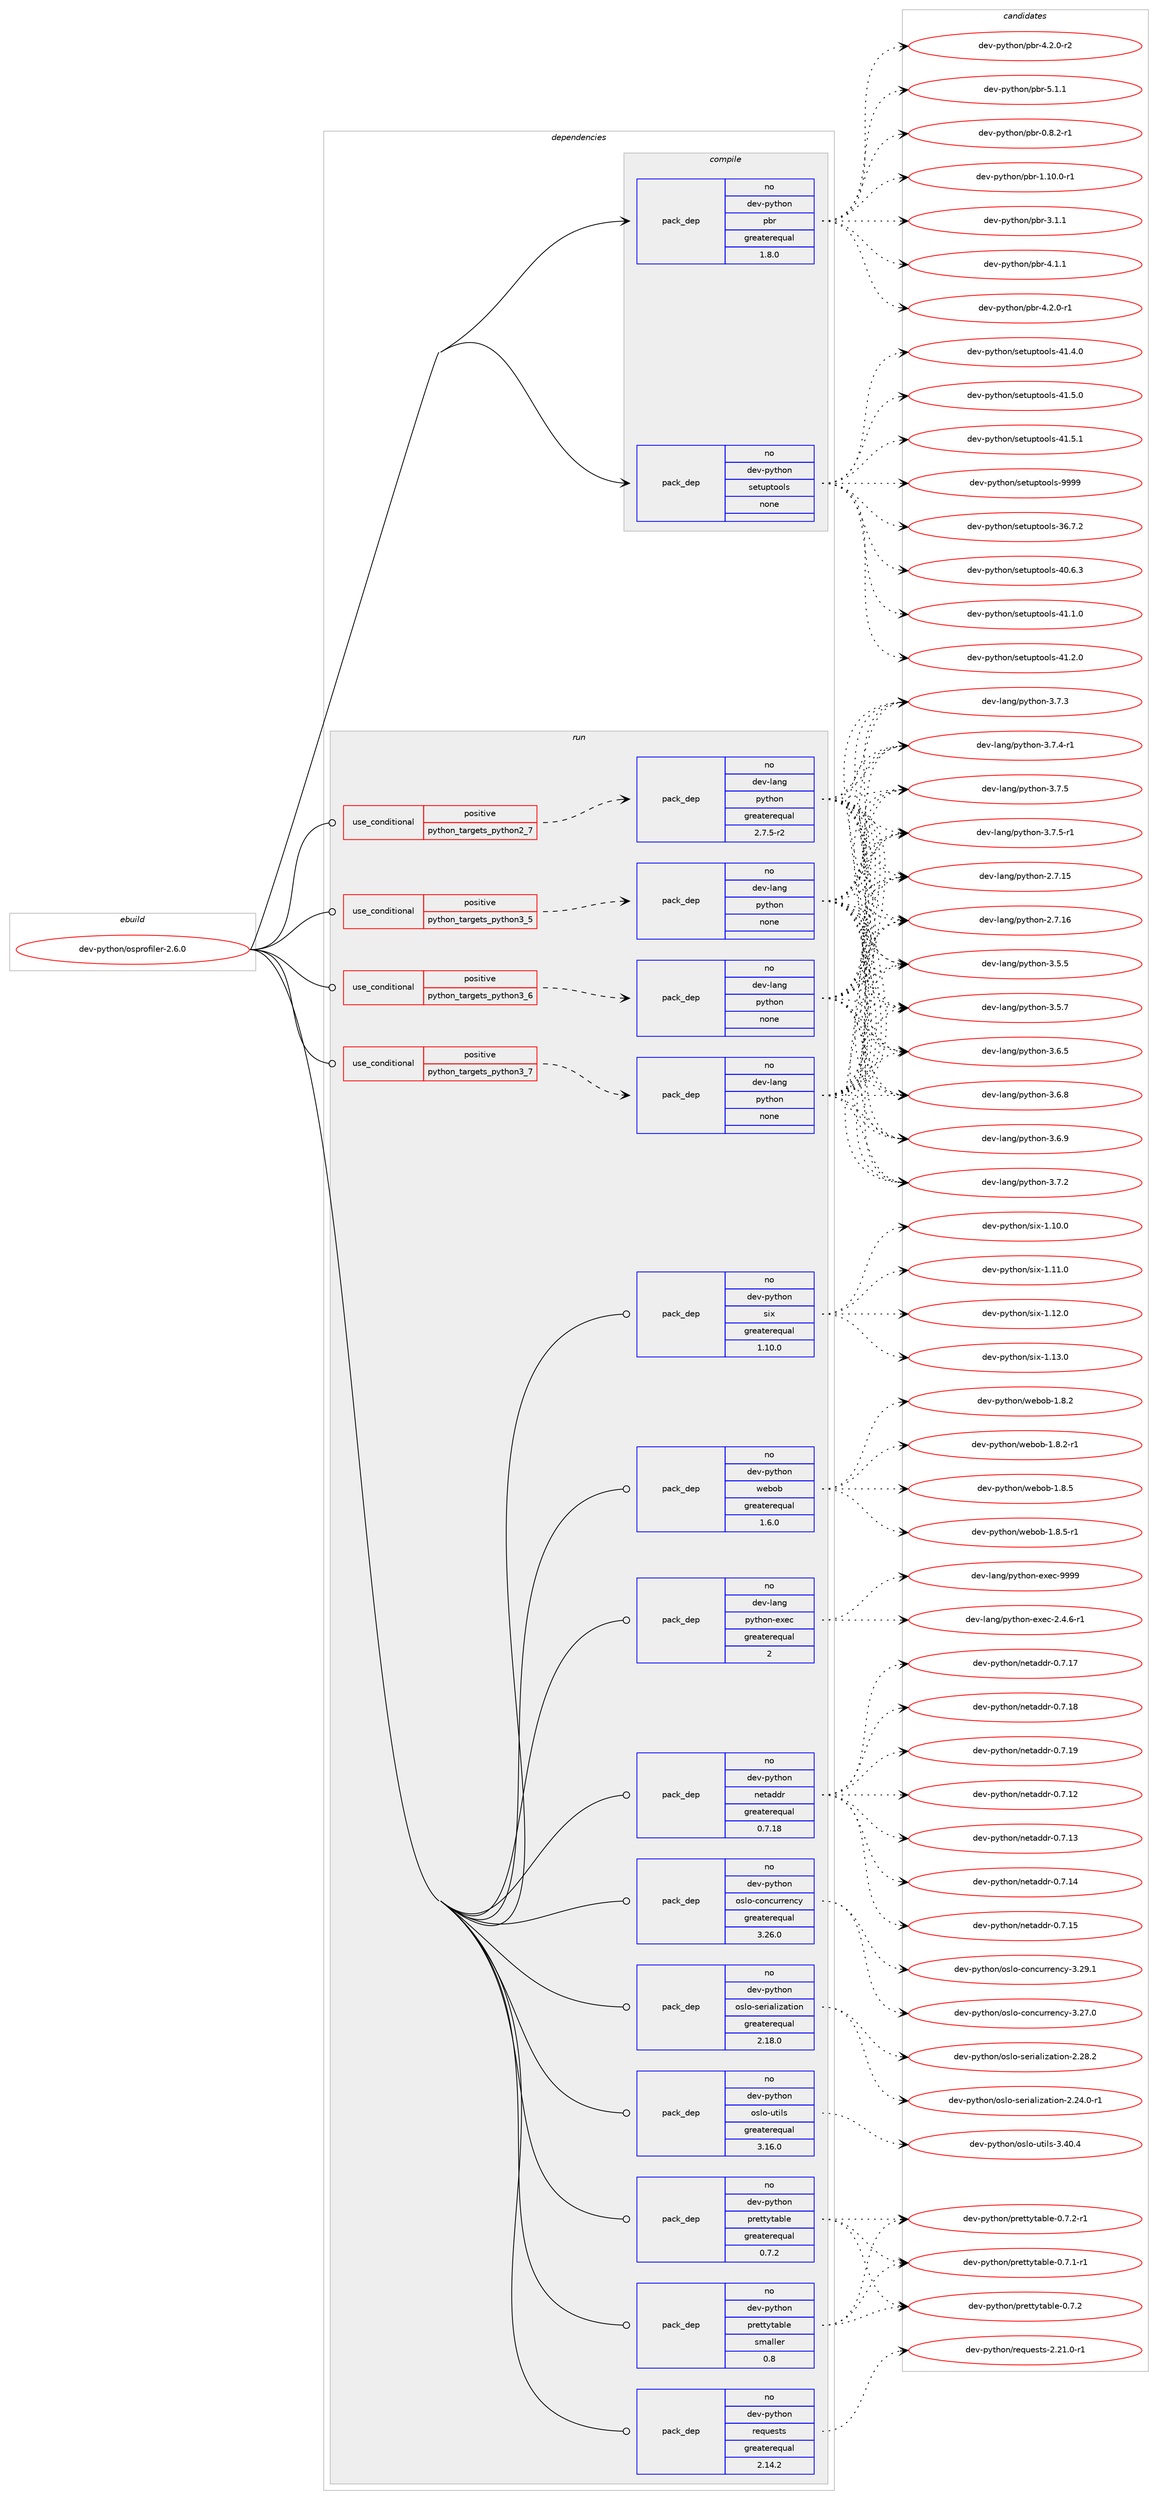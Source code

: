 digraph prolog {

# *************
# Graph options
# *************

newrank=true;
concentrate=true;
compound=true;
graph [rankdir=LR,fontname=Helvetica,fontsize=10,ranksep=1.5];#, ranksep=2.5, nodesep=0.2];
edge  [arrowhead=vee];
node  [fontname=Helvetica,fontsize=10];

# **********
# The ebuild
# **********

subgraph cluster_leftcol {
color=gray;
rank=same;
label=<<i>ebuild</i>>;
id [label="dev-python/osprofiler-2.6.0", color=red, width=4, href="../dev-python/osprofiler-2.6.0.svg"];
}

# ****************
# The dependencies
# ****************

subgraph cluster_midcol {
color=gray;
label=<<i>dependencies</i>>;
subgraph cluster_compile {
fillcolor="#eeeeee";
style=filled;
label=<<i>compile</i>>;
subgraph pack464197 {
dependency619934 [label=<<TABLE BORDER="0" CELLBORDER="1" CELLSPACING="0" CELLPADDING="4" WIDTH="220"><TR><TD ROWSPAN="6" CELLPADDING="30">pack_dep</TD></TR><TR><TD WIDTH="110">no</TD></TR><TR><TD>dev-python</TD></TR><TR><TD>pbr</TD></TR><TR><TD>greaterequal</TD></TR><TR><TD>1.8.0</TD></TR></TABLE>>, shape=none, color=blue];
}
id:e -> dependency619934:w [weight=20,style="solid",arrowhead="vee"];
subgraph pack464198 {
dependency619935 [label=<<TABLE BORDER="0" CELLBORDER="1" CELLSPACING="0" CELLPADDING="4" WIDTH="220"><TR><TD ROWSPAN="6" CELLPADDING="30">pack_dep</TD></TR><TR><TD WIDTH="110">no</TD></TR><TR><TD>dev-python</TD></TR><TR><TD>setuptools</TD></TR><TR><TD>none</TD></TR><TR><TD></TD></TR></TABLE>>, shape=none, color=blue];
}
id:e -> dependency619935:w [weight=20,style="solid",arrowhead="vee"];
}
subgraph cluster_compileandrun {
fillcolor="#eeeeee";
style=filled;
label=<<i>compile and run</i>>;
}
subgraph cluster_run {
fillcolor="#eeeeee";
style=filled;
label=<<i>run</i>>;
subgraph cond143927 {
dependency619936 [label=<<TABLE BORDER="0" CELLBORDER="1" CELLSPACING="0" CELLPADDING="4"><TR><TD ROWSPAN="3" CELLPADDING="10">use_conditional</TD></TR><TR><TD>positive</TD></TR><TR><TD>python_targets_python2_7</TD></TR></TABLE>>, shape=none, color=red];
subgraph pack464199 {
dependency619937 [label=<<TABLE BORDER="0" CELLBORDER="1" CELLSPACING="0" CELLPADDING="4" WIDTH="220"><TR><TD ROWSPAN="6" CELLPADDING="30">pack_dep</TD></TR><TR><TD WIDTH="110">no</TD></TR><TR><TD>dev-lang</TD></TR><TR><TD>python</TD></TR><TR><TD>greaterequal</TD></TR><TR><TD>2.7.5-r2</TD></TR></TABLE>>, shape=none, color=blue];
}
dependency619936:e -> dependency619937:w [weight=20,style="dashed",arrowhead="vee"];
}
id:e -> dependency619936:w [weight=20,style="solid",arrowhead="odot"];
subgraph cond143928 {
dependency619938 [label=<<TABLE BORDER="0" CELLBORDER="1" CELLSPACING="0" CELLPADDING="4"><TR><TD ROWSPAN="3" CELLPADDING="10">use_conditional</TD></TR><TR><TD>positive</TD></TR><TR><TD>python_targets_python3_5</TD></TR></TABLE>>, shape=none, color=red];
subgraph pack464200 {
dependency619939 [label=<<TABLE BORDER="0" CELLBORDER="1" CELLSPACING="0" CELLPADDING="4" WIDTH="220"><TR><TD ROWSPAN="6" CELLPADDING="30">pack_dep</TD></TR><TR><TD WIDTH="110">no</TD></TR><TR><TD>dev-lang</TD></TR><TR><TD>python</TD></TR><TR><TD>none</TD></TR><TR><TD></TD></TR></TABLE>>, shape=none, color=blue];
}
dependency619938:e -> dependency619939:w [weight=20,style="dashed",arrowhead="vee"];
}
id:e -> dependency619938:w [weight=20,style="solid",arrowhead="odot"];
subgraph cond143929 {
dependency619940 [label=<<TABLE BORDER="0" CELLBORDER="1" CELLSPACING="0" CELLPADDING="4"><TR><TD ROWSPAN="3" CELLPADDING="10">use_conditional</TD></TR><TR><TD>positive</TD></TR><TR><TD>python_targets_python3_6</TD></TR></TABLE>>, shape=none, color=red];
subgraph pack464201 {
dependency619941 [label=<<TABLE BORDER="0" CELLBORDER="1" CELLSPACING="0" CELLPADDING="4" WIDTH="220"><TR><TD ROWSPAN="6" CELLPADDING="30">pack_dep</TD></TR><TR><TD WIDTH="110">no</TD></TR><TR><TD>dev-lang</TD></TR><TR><TD>python</TD></TR><TR><TD>none</TD></TR><TR><TD></TD></TR></TABLE>>, shape=none, color=blue];
}
dependency619940:e -> dependency619941:w [weight=20,style="dashed",arrowhead="vee"];
}
id:e -> dependency619940:w [weight=20,style="solid",arrowhead="odot"];
subgraph cond143930 {
dependency619942 [label=<<TABLE BORDER="0" CELLBORDER="1" CELLSPACING="0" CELLPADDING="4"><TR><TD ROWSPAN="3" CELLPADDING="10">use_conditional</TD></TR><TR><TD>positive</TD></TR><TR><TD>python_targets_python3_7</TD></TR></TABLE>>, shape=none, color=red];
subgraph pack464202 {
dependency619943 [label=<<TABLE BORDER="0" CELLBORDER="1" CELLSPACING="0" CELLPADDING="4" WIDTH="220"><TR><TD ROWSPAN="6" CELLPADDING="30">pack_dep</TD></TR><TR><TD WIDTH="110">no</TD></TR><TR><TD>dev-lang</TD></TR><TR><TD>python</TD></TR><TR><TD>none</TD></TR><TR><TD></TD></TR></TABLE>>, shape=none, color=blue];
}
dependency619942:e -> dependency619943:w [weight=20,style="dashed",arrowhead="vee"];
}
id:e -> dependency619942:w [weight=20,style="solid",arrowhead="odot"];
subgraph pack464203 {
dependency619944 [label=<<TABLE BORDER="0" CELLBORDER="1" CELLSPACING="0" CELLPADDING="4" WIDTH="220"><TR><TD ROWSPAN="6" CELLPADDING="30">pack_dep</TD></TR><TR><TD WIDTH="110">no</TD></TR><TR><TD>dev-lang</TD></TR><TR><TD>python-exec</TD></TR><TR><TD>greaterequal</TD></TR><TR><TD>2</TD></TR></TABLE>>, shape=none, color=blue];
}
id:e -> dependency619944:w [weight=20,style="solid",arrowhead="odot"];
subgraph pack464204 {
dependency619945 [label=<<TABLE BORDER="0" CELLBORDER="1" CELLSPACING="0" CELLPADDING="4" WIDTH="220"><TR><TD ROWSPAN="6" CELLPADDING="30">pack_dep</TD></TR><TR><TD WIDTH="110">no</TD></TR><TR><TD>dev-python</TD></TR><TR><TD>netaddr</TD></TR><TR><TD>greaterequal</TD></TR><TR><TD>0.7.18</TD></TR></TABLE>>, shape=none, color=blue];
}
id:e -> dependency619945:w [weight=20,style="solid",arrowhead="odot"];
subgraph pack464205 {
dependency619946 [label=<<TABLE BORDER="0" CELLBORDER="1" CELLSPACING="0" CELLPADDING="4" WIDTH="220"><TR><TD ROWSPAN="6" CELLPADDING="30">pack_dep</TD></TR><TR><TD WIDTH="110">no</TD></TR><TR><TD>dev-python</TD></TR><TR><TD>oslo-concurrency</TD></TR><TR><TD>greaterequal</TD></TR><TR><TD>3.26.0</TD></TR></TABLE>>, shape=none, color=blue];
}
id:e -> dependency619946:w [weight=20,style="solid",arrowhead="odot"];
subgraph pack464206 {
dependency619947 [label=<<TABLE BORDER="0" CELLBORDER="1" CELLSPACING="0" CELLPADDING="4" WIDTH="220"><TR><TD ROWSPAN="6" CELLPADDING="30">pack_dep</TD></TR><TR><TD WIDTH="110">no</TD></TR><TR><TD>dev-python</TD></TR><TR><TD>oslo-serialization</TD></TR><TR><TD>greaterequal</TD></TR><TR><TD>2.18.0</TD></TR></TABLE>>, shape=none, color=blue];
}
id:e -> dependency619947:w [weight=20,style="solid",arrowhead="odot"];
subgraph pack464207 {
dependency619948 [label=<<TABLE BORDER="0" CELLBORDER="1" CELLSPACING="0" CELLPADDING="4" WIDTH="220"><TR><TD ROWSPAN="6" CELLPADDING="30">pack_dep</TD></TR><TR><TD WIDTH="110">no</TD></TR><TR><TD>dev-python</TD></TR><TR><TD>oslo-utils</TD></TR><TR><TD>greaterequal</TD></TR><TR><TD>3.16.0</TD></TR></TABLE>>, shape=none, color=blue];
}
id:e -> dependency619948:w [weight=20,style="solid",arrowhead="odot"];
subgraph pack464208 {
dependency619949 [label=<<TABLE BORDER="0" CELLBORDER="1" CELLSPACING="0" CELLPADDING="4" WIDTH="220"><TR><TD ROWSPAN="6" CELLPADDING="30">pack_dep</TD></TR><TR><TD WIDTH="110">no</TD></TR><TR><TD>dev-python</TD></TR><TR><TD>prettytable</TD></TR><TR><TD>greaterequal</TD></TR><TR><TD>0.7.2</TD></TR></TABLE>>, shape=none, color=blue];
}
id:e -> dependency619949:w [weight=20,style="solid",arrowhead="odot"];
subgraph pack464209 {
dependency619950 [label=<<TABLE BORDER="0" CELLBORDER="1" CELLSPACING="0" CELLPADDING="4" WIDTH="220"><TR><TD ROWSPAN="6" CELLPADDING="30">pack_dep</TD></TR><TR><TD WIDTH="110">no</TD></TR><TR><TD>dev-python</TD></TR><TR><TD>prettytable</TD></TR><TR><TD>smaller</TD></TR><TR><TD>0.8</TD></TR></TABLE>>, shape=none, color=blue];
}
id:e -> dependency619950:w [weight=20,style="solid",arrowhead="odot"];
subgraph pack464210 {
dependency619951 [label=<<TABLE BORDER="0" CELLBORDER="1" CELLSPACING="0" CELLPADDING="4" WIDTH="220"><TR><TD ROWSPAN="6" CELLPADDING="30">pack_dep</TD></TR><TR><TD WIDTH="110">no</TD></TR><TR><TD>dev-python</TD></TR><TR><TD>requests</TD></TR><TR><TD>greaterequal</TD></TR><TR><TD>2.14.2</TD></TR></TABLE>>, shape=none, color=blue];
}
id:e -> dependency619951:w [weight=20,style="solid",arrowhead="odot"];
subgraph pack464211 {
dependency619952 [label=<<TABLE BORDER="0" CELLBORDER="1" CELLSPACING="0" CELLPADDING="4" WIDTH="220"><TR><TD ROWSPAN="6" CELLPADDING="30">pack_dep</TD></TR><TR><TD WIDTH="110">no</TD></TR><TR><TD>dev-python</TD></TR><TR><TD>six</TD></TR><TR><TD>greaterequal</TD></TR><TR><TD>1.10.0</TD></TR></TABLE>>, shape=none, color=blue];
}
id:e -> dependency619952:w [weight=20,style="solid",arrowhead="odot"];
subgraph pack464212 {
dependency619953 [label=<<TABLE BORDER="0" CELLBORDER="1" CELLSPACING="0" CELLPADDING="4" WIDTH="220"><TR><TD ROWSPAN="6" CELLPADDING="30">pack_dep</TD></TR><TR><TD WIDTH="110">no</TD></TR><TR><TD>dev-python</TD></TR><TR><TD>webob</TD></TR><TR><TD>greaterequal</TD></TR><TR><TD>1.6.0</TD></TR></TABLE>>, shape=none, color=blue];
}
id:e -> dependency619953:w [weight=20,style="solid",arrowhead="odot"];
}
}

# **************
# The candidates
# **************

subgraph cluster_choices {
rank=same;
color=gray;
label=<<i>candidates</i>>;

subgraph choice464197 {
color=black;
nodesep=1;
choice1001011184511212111610411111047112981144548465646504511449 [label="dev-python/pbr-0.8.2-r1", color=red, width=4,href="../dev-python/pbr-0.8.2-r1.svg"];
choice100101118451121211161041111104711298114454946494846484511449 [label="dev-python/pbr-1.10.0-r1", color=red, width=4,href="../dev-python/pbr-1.10.0-r1.svg"];
choice100101118451121211161041111104711298114455146494649 [label="dev-python/pbr-3.1.1", color=red, width=4,href="../dev-python/pbr-3.1.1.svg"];
choice100101118451121211161041111104711298114455246494649 [label="dev-python/pbr-4.1.1", color=red, width=4,href="../dev-python/pbr-4.1.1.svg"];
choice1001011184511212111610411111047112981144552465046484511449 [label="dev-python/pbr-4.2.0-r1", color=red, width=4,href="../dev-python/pbr-4.2.0-r1.svg"];
choice1001011184511212111610411111047112981144552465046484511450 [label="dev-python/pbr-4.2.0-r2", color=red, width=4,href="../dev-python/pbr-4.2.0-r2.svg"];
choice100101118451121211161041111104711298114455346494649 [label="dev-python/pbr-5.1.1", color=red, width=4,href="../dev-python/pbr-5.1.1.svg"];
dependency619934:e -> choice1001011184511212111610411111047112981144548465646504511449:w [style=dotted,weight="100"];
dependency619934:e -> choice100101118451121211161041111104711298114454946494846484511449:w [style=dotted,weight="100"];
dependency619934:e -> choice100101118451121211161041111104711298114455146494649:w [style=dotted,weight="100"];
dependency619934:e -> choice100101118451121211161041111104711298114455246494649:w [style=dotted,weight="100"];
dependency619934:e -> choice1001011184511212111610411111047112981144552465046484511449:w [style=dotted,weight="100"];
dependency619934:e -> choice1001011184511212111610411111047112981144552465046484511450:w [style=dotted,weight="100"];
dependency619934:e -> choice100101118451121211161041111104711298114455346494649:w [style=dotted,weight="100"];
}
subgraph choice464198 {
color=black;
nodesep=1;
choice100101118451121211161041111104711510111611711211611111110811545515446554650 [label="dev-python/setuptools-36.7.2", color=red, width=4,href="../dev-python/setuptools-36.7.2.svg"];
choice100101118451121211161041111104711510111611711211611111110811545524846544651 [label="dev-python/setuptools-40.6.3", color=red, width=4,href="../dev-python/setuptools-40.6.3.svg"];
choice100101118451121211161041111104711510111611711211611111110811545524946494648 [label="dev-python/setuptools-41.1.0", color=red, width=4,href="../dev-python/setuptools-41.1.0.svg"];
choice100101118451121211161041111104711510111611711211611111110811545524946504648 [label="dev-python/setuptools-41.2.0", color=red, width=4,href="../dev-python/setuptools-41.2.0.svg"];
choice100101118451121211161041111104711510111611711211611111110811545524946524648 [label="dev-python/setuptools-41.4.0", color=red, width=4,href="../dev-python/setuptools-41.4.0.svg"];
choice100101118451121211161041111104711510111611711211611111110811545524946534648 [label="dev-python/setuptools-41.5.0", color=red, width=4,href="../dev-python/setuptools-41.5.0.svg"];
choice100101118451121211161041111104711510111611711211611111110811545524946534649 [label="dev-python/setuptools-41.5.1", color=red, width=4,href="../dev-python/setuptools-41.5.1.svg"];
choice10010111845112121116104111110471151011161171121161111111081154557575757 [label="dev-python/setuptools-9999", color=red, width=4,href="../dev-python/setuptools-9999.svg"];
dependency619935:e -> choice100101118451121211161041111104711510111611711211611111110811545515446554650:w [style=dotted,weight="100"];
dependency619935:e -> choice100101118451121211161041111104711510111611711211611111110811545524846544651:w [style=dotted,weight="100"];
dependency619935:e -> choice100101118451121211161041111104711510111611711211611111110811545524946494648:w [style=dotted,weight="100"];
dependency619935:e -> choice100101118451121211161041111104711510111611711211611111110811545524946504648:w [style=dotted,weight="100"];
dependency619935:e -> choice100101118451121211161041111104711510111611711211611111110811545524946524648:w [style=dotted,weight="100"];
dependency619935:e -> choice100101118451121211161041111104711510111611711211611111110811545524946534648:w [style=dotted,weight="100"];
dependency619935:e -> choice100101118451121211161041111104711510111611711211611111110811545524946534649:w [style=dotted,weight="100"];
dependency619935:e -> choice10010111845112121116104111110471151011161171121161111111081154557575757:w [style=dotted,weight="100"];
}
subgraph choice464199 {
color=black;
nodesep=1;
choice10010111845108971101034711212111610411111045504655464953 [label="dev-lang/python-2.7.15", color=red, width=4,href="../dev-lang/python-2.7.15.svg"];
choice10010111845108971101034711212111610411111045504655464954 [label="dev-lang/python-2.7.16", color=red, width=4,href="../dev-lang/python-2.7.16.svg"];
choice100101118451089711010347112121116104111110455146534653 [label="dev-lang/python-3.5.5", color=red, width=4,href="../dev-lang/python-3.5.5.svg"];
choice100101118451089711010347112121116104111110455146534655 [label="dev-lang/python-3.5.7", color=red, width=4,href="../dev-lang/python-3.5.7.svg"];
choice100101118451089711010347112121116104111110455146544653 [label="dev-lang/python-3.6.5", color=red, width=4,href="../dev-lang/python-3.6.5.svg"];
choice100101118451089711010347112121116104111110455146544656 [label="dev-lang/python-3.6.8", color=red, width=4,href="../dev-lang/python-3.6.8.svg"];
choice100101118451089711010347112121116104111110455146544657 [label="dev-lang/python-3.6.9", color=red, width=4,href="../dev-lang/python-3.6.9.svg"];
choice100101118451089711010347112121116104111110455146554650 [label="dev-lang/python-3.7.2", color=red, width=4,href="../dev-lang/python-3.7.2.svg"];
choice100101118451089711010347112121116104111110455146554651 [label="dev-lang/python-3.7.3", color=red, width=4,href="../dev-lang/python-3.7.3.svg"];
choice1001011184510897110103471121211161041111104551465546524511449 [label="dev-lang/python-3.7.4-r1", color=red, width=4,href="../dev-lang/python-3.7.4-r1.svg"];
choice100101118451089711010347112121116104111110455146554653 [label="dev-lang/python-3.7.5", color=red, width=4,href="../dev-lang/python-3.7.5.svg"];
choice1001011184510897110103471121211161041111104551465546534511449 [label="dev-lang/python-3.7.5-r1", color=red, width=4,href="../dev-lang/python-3.7.5-r1.svg"];
dependency619937:e -> choice10010111845108971101034711212111610411111045504655464953:w [style=dotted,weight="100"];
dependency619937:e -> choice10010111845108971101034711212111610411111045504655464954:w [style=dotted,weight="100"];
dependency619937:e -> choice100101118451089711010347112121116104111110455146534653:w [style=dotted,weight="100"];
dependency619937:e -> choice100101118451089711010347112121116104111110455146534655:w [style=dotted,weight="100"];
dependency619937:e -> choice100101118451089711010347112121116104111110455146544653:w [style=dotted,weight="100"];
dependency619937:e -> choice100101118451089711010347112121116104111110455146544656:w [style=dotted,weight="100"];
dependency619937:e -> choice100101118451089711010347112121116104111110455146544657:w [style=dotted,weight="100"];
dependency619937:e -> choice100101118451089711010347112121116104111110455146554650:w [style=dotted,weight="100"];
dependency619937:e -> choice100101118451089711010347112121116104111110455146554651:w [style=dotted,weight="100"];
dependency619937:e -> choice1001011184510897110103471121211161041111104551465546524511449:w [style=dotted,weight="100"];
dependency619937:e -> choice100101118451089711010347112121116104111110455146554653:w [style=dotted,weight="100"];
dependency619937:e -> choice1001011184510897110103471121211161041111104551465546534511449:w [style=dotted,weight="100"];
}
subgraph choice464200 {
color=black;
nodesep=1;
choice10010111845108971101034711212111610411111045504655464953 [label="dev-lang/python-2.7.15", color=red, width=4,href="../dev-lang/python-2.7.15.svg"];
choice10010111845108971101034711212111610411111045504655464954 [label="dev-lang/python-2.7.16", color=red, width=4,href="../dev-lang/python-2.7.16.svg"];
choice100101118451089711010347112121116104111110455146534653 [label="dev-lang/python-3.5.5", color=red, width=4,href="../dev-lang/python-3.5.5.svg"];
choice100101118451089711010347112121116104111110455146534655 [label="dev-lang/python-3.5.7", color=red, width=4,href="../dev-lang/python-3.5.7.svg"];
choice100101118451089711010347112121116104111110455146544653 [label="dev-lang/python-3.6.5", color=red, width=4,href="../dev-lang/python-3.6.5.svg"];
choice100101118451089711010347112121116104111110455146544656 [label="dev-lang/python-3.6.8", color=red, width=4,href="../dev-lang/python-3.6.8.svg"];
choice100101118451089711010347112121116104111110455146544657 [label="dev-lang/python-3.6.9", color=red, width=4,href="../dev-lang/python-3.6.9.svg"];
choice100101118451089711010347112121116104111110455146554650 [label="dev-lang/python-3.7.2", color=red, width=4,href="../dev-lang/python-3.7.2.svg"];
choice100101118451089711010347112121116104111110455146554651 [label="dev-lang/python-3.7.3", color=red, width=4,href="../dev-lang/python-3.7.3.svg"];
choice1001011184510897110103471121211161041111104551465546524511449 [label="dev-lang/python-3.7.4-r1", color=red, width=4,href="../dev-lang/python-3.7.4-r1.svg"];
choice100101118451089711010347112121116104111110455146554653 [label="dev-lang/python-3.7.5", color=red, width=4,href="../dev-lang/python-3.7.5.svg"];
choice1001011184510897110103471121211161041111104551465546534511449 [label="dev-lang/python-3.7.5-r1", color=red, width=4,href="../dev-lang/python-3.7.5-r1.svg"];
dependency619939:e -> choice10010111845108971101034711212111610411111045504655464953:w [style=dotted,weight="100"];
dependency619939:e -> choice10010111845108971101034711212111610411111045504655464954:w [style=dotted,weight="100"];
dependency619939:e -> choice100101118451089711010347112121116104111110455146534653:w [style=dotted,weight="100"];
dependency619939:e -> choice100101118451089711010347112121116104111110455146534655:w [style=dotted,weight="100"];
dependency619939:e -> choice100101118451089711010347112121116104111110455146544653:w [style=dotted,weight="100"];
dependency619939:e -> choice100101118451089711010347112121116104111110455146544656:w [style=dotted,weight="100"];
dependency619939:e -> choice100101118451089711010347112121116104111110455146544657:w [style=dotted,weight="100"];
dependency619939:e -> choice100101118451089711010347112121116104111110455146554650:w [style=dotted,weight="100"];
dependency619939:e -> choice100101118451089711010347112121116104111110455146554651:w [style=dotted,weight="100"];
dependency619939:e -> choice1001011184510897110103471121211161041111104551465546524511449:w [style=dotted,weight="100"];
dependency619939:e -> choice100101118451089711010347112121116104111110455146554653:w [style=dotted,weight="100"];
dependency619939:e -> choice1001011184510897110103471121211161041111104551465546534511449:w [style=dotted,weight="100"];
}
subgraph choice464201 {
color=black;
nodesep=1;
choice10010111845108971101034711212111610411111045504655464953 [label="dev-lang/python-2.7.15", color=red, width=4,href="../dev-lang/python-2.7.15.svg"];
choice10010111845108971101034711212111610411111045504655464954 [label="dev-lang/python-2.7.16", color=red, width=4,href="../dev-lang/python-2.7.16.svg"];
choice100101118451089711010347112121116104111110455146534653 [label="dev-lang/python-3.5.5", color=red, width=4,href="../dev-lang/python-3.5.5.svg"];
choice100101118451089711010347112121116104111110455146534655 [label="dev-lang/python-3.5.7", color=red, width=4,href="../dev-lang/python-3.5.7.svg"];
choice100101118451089711010347112121116104111110455146544653 [label="dev-lang/python-3.6.5", color=red, width=4,href="../dev-lang/python-3.6.5.svg"];
choice100101118451089711010347112121116104111110455146544656 [label="dev-lang/python-3.6.8", color=red, width=4,href="../dev-lang/python-3.6.8.svg"];
choice100101118451089711010347112121116104111110455146544657 [label="dev-lang/python-3.6.9", color=red, width=4,href="../dev-lang/python-3.6.9.svg"];
choice100101118451089711010347112121116104111110455146554650 [label="dev-lang/python-3.7.2", color=red, width=4,href="../dev-lang/python-3.7.2.svg"];
choice100101118451089711010347112121116104111110455146554651 [label="dev-lang/python-3.7.3", color=red, width=4,href="../dev-lang/python-3.7.3.svg"];
choice1001011184510897110103471121211161041111104551465546524511449 [label="dev-lang/python-3.7.4-r1", color=red, width=4,href="../dev-lang/python-3.7.4-r1.svg"];
choice100101118451089711010347112121116104111110455146554653 [label="dev-lang/python-3.7.5", color=red, width=4,href="../dev-lang/python-3.7.5.svg"];
choice1001011184510897110103471121211161041111104551465546534511449 [label="dev-lang/python-3.7.5-r1", color=red, width=4,href="../dev-lang/python-3.7.5-r1.svg"];
dependency619941:e -> choice10010111845108971101034711212111610411111045504655464953:w [style=dotted,weight="100"];
dependency619941:e -> choice10010111845108971101034711212111610411111045504655464954:w [style=dotted,weight="100"];
dependency619941:e -> choice100101118451089711010347112121116104111110455146534653:w [style=dotted,weight="100"];
dependency619941:e -> choice100101118451089711010347112121116104111110455146534655:w [style=dotted,weight="100"];
dependency619941:e -> choice100101118451089711010347112121116104111110455146544653:w [style=dotted,weight="100"];
dependency619941:e -> choice100101118451089711010347112121116104111110455146544656:w [style=dotted,weight="100"];
dependency619941:e -> choice100101118451089711010347112121116104111110455146544657:w [style=dotted,weight="100"];
dependency619941:e -> choice100101118451089711010347112121116104111110455146554650:w [style=dotted,weight="100"];
dependency619941:e -> choice100101118451089711010347112121116104111110455146554651:w [style=dotted,weight="100"];
dependency619941:e -> choice1001011184510897110103471121211161041111104551465546524511449:w [style=dotted,weight="100"];
dependency619941:e -> choice100101118451089711010347112121116104111110455146554653:w [style=dotted,weight="100"];
dependency619941:e -> choice1001011184510897110103471121211161041111104551465546534511449:w [style=dotted,weight="100"];
}
subgraph choice464202 {
color=black;
nodesep=1;
choice10010111845108971101034711212111610411111045504655464953 [label="dev-lang/python-2.7.15", color=red, width=4,href="../dev-lang/python-2.7.15.svg"];
choice10010111845108971101034711212111610411111045504655464954 [label="dev-lang/python-2.7.16", color=red, width=4,href="../dev-lang/python-2.7.16.svg"];
choice100101118451089711010347112121116104111110455146534653 [label="dev-lang/python-3.5.5", color=red, width=4,href="../dev-lang/python-3.5.5.svg"];
choice100101118451089711010347112121116104111110455146534655 [label="dev-lang/python-3.5.7", color=red, width=4,href="../dev-lang/python-3.5.7.svg"];
choice100101118451089711010347112121116104111110455146544653 [label="dev-lang/python-3.6.5", color=red, width=4,href="../dev-lang/python-3.6.5.svg"];
choice100101118451089711010347112121116104111110455146544656 [label="dev-lang/python-3.6.8", color=red, width=4,href="../dev-lang/python-3.6.8.svg"];
choice100101118451089711010347112121116104111110455146544657 [label="dev-lang/python-3.6.9", color=red, width=4,href="../dev-lang/python-3.6.9.svg"];
choice100101118451089711010347112121116104111110455146554650 [label="dev-lang/python-3.7.2", color=red, width=4,href="../dev-lang/python-3.7.2.svg"];
choice100101118451089711010347112121116104111110455146554651 [label="dev-lang/python-3.7.3", color=red, width=4,href="../dev-lang/python-3.7.3.svg"];
choice1001011184510897110103471121211161041111104551465546524511449 [label="dev-lang/python-3.7.4-r1", color=red, width=4,href="../dev-lang/python-3.7.4-r1.svg"];
choice100101118451089711010347112121116104111110455146554653 [label="dev-lang/python-3.7.5", color=red, width=4,href="../dev-lang/python-3.7.5.svg"];
choice1001011184510897110103471121211161041111104551465546534511449 [label="dev-lang/python-3.7.5-r1", color=red, width=4,href="../dev-lang/python-3.7.5-r1.svg"];
dependency619943:e -> choice10010111845108971101034711212111610411111045504655464953:w [style=dotted,weight="100"];
dependency619943:e -> choice10010111845108971101034711212111610411111045504655464954:w [style=dotted,weight="100"];
dependency619943:e -> choice100101118451089711010347112121116104111110455146534653:w [style=dotted,weight="100"];
dependency619943:e -> choice100101118451089711010347112121116104111110455146534655:w [style=dotted,weight="100"];
dependency619943:e -> choice100101118451089711010347112121116104111110455146544653:w [style=dotted,weight="100"];
dependency619943:e -> choice100101118451089711010347112121116104111110455146544656:w [style=dotted,weight="100"];
dependency619943:e -> choice100101118451089711010347112121116104111110455146544657:w [style=dotted,weight="100"];
dependency619943:e -> choice100101118451089711010347112121116104111110455146554650:w [style=dotted,weight="100"];
dependency619943:e -> choice100101118451089711010347112121116104111110455146554651:w [style=dotted,weight="100"];
dependency619943:e -> choice1001011184510897110103471121211161041111104551465546524511449:w [style=dotted,weight="100"];
dependency619943:e -> choice100101118451089711010347112121116104111110455146554653:w [style=dotted,weight="100"];
dependency619943:e -> choice1001011184510897110103471121211161041111104551465546534511449:w [style=dotted,weight="100"];
}
subgraph choice464203 {
color=black;
nodesep=1;
choice10010111845108971101034711212111610411111045101120101994550465246544511449 [label="dev-lang/python-exec-2.4.6-r1", color=red, width=4,href="../dev-lang/python-exec-2.4.6-r1.svg"];
choice10010111845108971101034711212111610411111045101120101994557575757 [label="dev-lang/python-exec-9999", color=red, width=4,href="../dev-lang/python-exec-9999.svg"];
dependency619944:e -> choice10010111845108971101034711212111610411111045101120101994550465246544511449:w [style=dotted,weight="100"];
dependency619944:e -> choice10010111845108971101034711212111610411111045101120101994557575757:w [style=dotted,weight="100"];
}
subgraph choice464204 {
color=black;
nodesep=1;
choice10010111845112121116104111110471101011169710010011445484655464950 [label="dev-python/netaddr-0.7.12", color=red, width=4,href="../dev-python/netaddr-0.7.12.svg"];
choice10010111845112121116104111110471101011169710010011445484655464951 [label="dev-python/netaddr-0.7.13", color=red, width=4,href="../dev-python/netaddr-0.7.13.svg"];
choice10010111845112121116104111110471101011169710010011445484655464952 [label="dev-python/netaddr-0.7.14", color=red, width=4,href="../dev-python/netaddr-0.7.14.svg"];
choice10010111845112121116104111110471101011169710010011445484655464953 [label="dev-python/netaddr-0.7.15", color=red, width=4,href="../dev-python/netaddr-0.7.15.svg"];
choice10010111845112121116104111110471101011169710010011445484655464955 [label="dev-python/netaddr-0.7.17", color=red, width=4,href="../dev-python/netaddr-0.7.17.svg"];
choice10010111845112121116104111110471101011169710010011445484655464956 [label="dev-python/netaddr-0.7.18", color=red, width=4,href="../dev-python/netaddr-0.7.18.svg"];
choice10010111845112121116104111110471101011169710010011445484655464957 [label="dev-python/netaddr-0.7.19", color=red, width=4,href="../dev-python/netaddr-0.7.19.svg"];
dependency619945:e -> choice10010111845112121116104111110471101011169710010011445484655464950:w [style=dotted,weight="100"];
dependency619945:e -> choice10010111845112121116104111110471101011169710010011445484655464951:w [style=dotted,weight="100"];
dependency619945:e -> choice10010111845112121116104111110471101011169710010011445484655464952:w [style=dotted,weight="100"];
dependency619945:e -> choice10010111845112121116104111110471101011169710010011445484655464953:w [style=dotted,weight="100"];
dependency619945:e -> choice10010111845112121116104111110471101011169710010011445484655464955:w [style=dotted,weight="100"];
dependency619945:e -> choice10010111845112121116104111110471101011169710010011445484655464956:w [style=dotted,weight="100"];
dependency619945:e -> choice10010111845112121116104111110471101011169710010011445484655464957:w [style=dotted,weight="100"];
}
subgraph choice464205 {
color=black;
nodesep=1;
choice10010111845112121116104111110471111151081114599111110991171141141011109912145514650554648 [label="dev-python/oslo-concurrency-3.27.0", color=red, width=4,href="../dev-python/oslo-concurrency-3.27.0.svg"];
choice10010111845112121116104111110471111151081114599111110991171141141011109912145514650574649 [label="dev-python/oslo-concurrency-3.29.1", color=red, width=4,href="../dev-python/oslo-concurrency-3.29.1.svg"];
dependency619946:e -> choice10010111845112121116104111110471111151081114599111110991171141141011109912145514650554648:w [style=dotted,weight="100"];
dependency619946:e -> choice10010111845112121116104111110471111151081114599111110991171141141011109912145514650574649:w [style=dotted,weight="100"];
}
subgraph choice464206 {
color=black;
nodesep=1;
choice1001011184511212111610411111047111115108111451151011141059710810512297116105111110455046505246484511449 [label="dev-python/oslo-serialization-2.24.0-r1", color=red, width=4,href="../dev-python/oslo-serialization-2.24.0-r1.svg"];
choice100101118451121211161041111104711111510811145115101114105971081051229711610511111045504650564650 [label="dev-python/oslo-serialization-2.28.2", color=red, width=4,href="../dev-python/oslo-serialization-2.28.2.svg"];
dependency619947:e -> choice1001011184511212111610411111047111115108111451151011141059710810512297116105111110455046505246484511449:w [style=dotted,weight="100"];
dependency619947:e -> choice100101118451121211161041111104711111510811145115101114105971081051229711610511111045504650564650:w [style=dotted,weight="100"];
}
subgraph choice464207 {
color=black;
nodesep=1;
choice10010111845112121116104111110471111151081114511711610510811545514652484652 [label="dev-python/oslo-utils-3.40.4", color=red, width=4,href="../dev-python/oslo-utils-3.40.4.svg"];
dependency619948:e -> choice10010111845112121116104111110471111151081114511711610510811545514652484652:w [style=dotted,weight="100"];
}
subgraph choice464208 {
color=black;
nodesep=1;
choice100101118451121211161041111104711211410111611612111697981081014548465546494511449 [label="dev-python/prettytable-0.7.1-r1", color=red, width=4,href="../dev-python/prettytable-0.7.1-r1.svg"];
choice10010111845112121116104111110471121141011161161211169798108101454846554650 [label="dev-python/prettytable-0.7.2", color=red, width=4,href="../dev-python/prettytable-0.7.2.svg"];
choice100101118451121211161041111104711211410111611612111697981081014548465546504511449 [label="dev-python/prettytable-0.7.2-r1", color=red, width=4,href="../dev-python/prettytable-0.7.2-r1.svg"];
dependency619949:e -> choice100101118451121211161041111104711211410111611612111697981081014548465546494511449:w [style=dotted,weight="100"];
dependency619949:e -> choice10010111845112121116104111110471121141011161161211169798108101454846554650:w [style=dotted,weight="100"];
dependency619949:e -> choice100101118451121211161041111104711211410111611612111697981081014548465546504511449:w [style=dotted,weight="100"];
}
subgraph choice464209 {
color=black;
nodesep=1;
choice100101118451121211161041111104711211410111611612111697981081014548465546494511449 [label="dev-python/prettytable-0.7.1-r1", color=red, width=4,href="../dev-python/prettytable-0.7.1-r1.svg"];
choice10010111845112121116104111110471121141011161161211169798108101454846554650 [label="dev-python/prettytable-0.7.2", color=red, width=4,href="../dev-python/prettytable-0.7.2.svg"];
choice100101118451121211161041111104711211410111611612111697981081014548465546504511449 [label="dev-python/prettytable-0.7.2-r1", color=red, width=4,href="../dev-python/prettytable-0.7.2-r1.svg"];
dependency619950:e -> choice100101118451121211161041111104711211410111611612111697981081014548465546494511449:w [style=dotted,weight="100"];
dependency619950:e -> choice10010111845112121116104111110471121141011161161211169798108101454846554650:w [style=dotted,weight="100"];
dependency619950:e -> choice100101118451121211161041111104711211410111611612111697981081014548465546504511449:w [style=dotted,weight="100"];
}
subgraph choice464210 {
color=black;
nodesep=1;
choice1001011184511212111610411111047114101113117101115116115455046504946484511449 [label="dev-python/requests-2.21.0-r1", color=red, width=4,href="../dev-python/requests-2.21.0-r1.svg"];
dependency619951:e -> choice1001011184511212111610411111047114101113117101115116115455046504946484511449:w [style=dotted,weight="100"];
}
subgraph choice464211 {
color=black;
nodesep=1;
choice100101118451121211161041111104711510512045494649484648 [label="dev-python/six-1.10.0", color=red, width=4,href="../dev-python/six-1.10.0.svg"];
choice100101118451121211161041111104711510512045494649494648 [label="dev-python/six-1.11.0", color=red, width=4,href="../dev-python/six-1.11.0.svg"];
choice100101118451121211161041111104711510512045494649504648 [label="dev-python/six-1.12.0", color=red, width=4,href="../dev-python/six-1.12.0.svg"];
choice100101118451121211161041111104711510512045494649514648 [label="dev-python/six-1.13.0", color=red, width=4,href="../dev-python/six-1.13.0.svg"];
dependency619952:e -> choice100101118451121211161041111104711510512045494649484648:w [style=dotted,weight="100"];
dependency619952:e -> choice100101118451121211161041111104711510512045494649494648:w [style=dotted,weight="100"];
dependency619952:e -> choice100101118451121211161041111104711510512045494649504648:w [style=dotted,weight="100"];
dependency619952:e -> choice100101118451121211161041111104711510512045494649514648:w [style=dotted,weight="100"];
}
subgraph choice464212 {
color=black;
nodesep=1;
choice10010111845112121116104111110471191019811198454946564650 [label="dev-python/webob-1.8.2", color=red, width=4,href="../dev-python/webob-1.8.2.svg"];
choice100101118451121211161041111104711910198111984549465646504511449 [label="dev-python/webob-1.8.2-r1", color=red, width=4,href="../dev-python/webob-1.8.2-r1.svg"];
choice10010111845112121116104111110471191019811198454946564653 [label="dev-python/webob-1.8.5", color=red, width=4,href="../dev-python/webob-1.8.5.svg"];
choice100101118451121211161041111104711910198111984549465646534511449 [label="dev-python/webob-1.8.5-r1", color=red, width=4,href="../dev-python/webob-1.8.5-r1.svg"];
dependency619953:e -> choice10010111845112121116104111110471191019811198454946564650:w [style=dotted,weight="100"];
dependency619953:e -> choice100101118451121211161041111104711910198111984549465646504511449:w [style=dotted,weight="100"];
dependency619953:e -> choice10010111845112121116104111110471191019811198454946564653:w [style=dotted,weight="100"];
dependency619953:e -> choice100101118451121211161041111104711910198111984549465646534511449:w [style=dotted,weight="100"];
}
}

}
